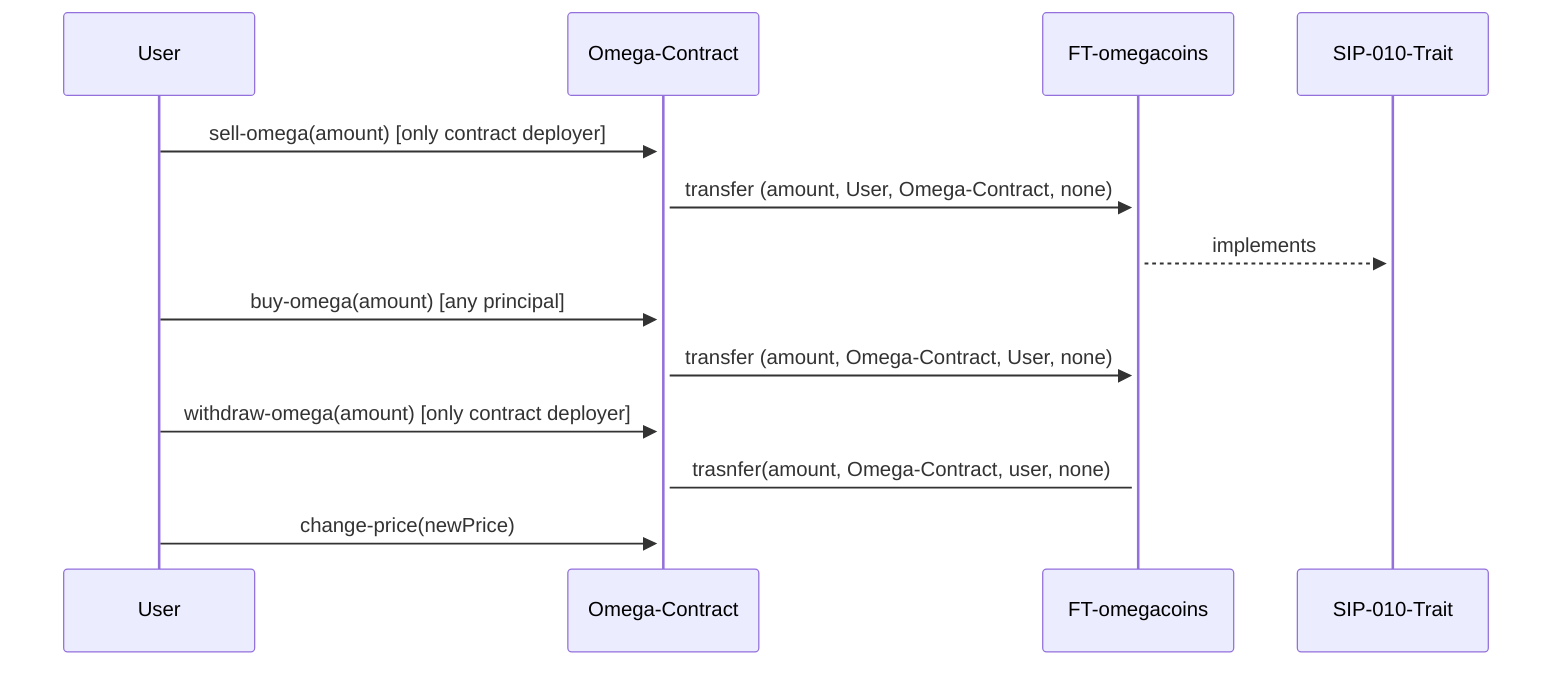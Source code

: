 sequenceDiagram
  User->>+Omega-Contract: sell-omega(amount) [only contract deployer]
  Omega-Contract->>+FT-omegacoins: transfer (amount, User, Omega-Contract, none)
  FT-omegacoins-->>+SIP-010-Trait: implements
  User->>Omega-Contract: buy-omega(amount) [any principal]
  Omega-Contract->>FT-omegacoins: transfer (amount, Omega-Contract, User, none)
  User->>Omega-Contract: withdraw-omega(amount) [only contract deployer]
  Omega-Contract->FT-omegacoins: trasnfer(amount, Omega-Contract, user, none)
  User->>Omega-Contract: change-price(newPrice)